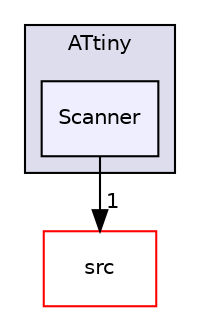 digraph "examples/ATtiny/Scanner" {
  compound=true
  node [ fontsize="10", fontname="Helvetica"];
  edge [ labelfontsize="10", labelfontname="Helvetica"];
  subgraph clusterdir_e3548b98a238b359892c99435f102440 {
    graph [ bgcolor="#ddddee", pencolor="black", label="ATtiny" fontname="Helvetica", fontsize="10", URL="dir_e3548b98a238b359892c99435f102440.html"]
  dir_842e04b64f4c7748ef4e6703a3e5dbf0 [shape=box, label="Scanner", style="filled", fillcolor="#eeeeff", pencolor="black", URL="dir_842e04b64f4c7748ef4e6703a3e5dbf0.html"];
  }
  dir_68267d1309a1af8e8297ef4c3efbcdba [shape=box label="src" fillcolor="white" style="filled" color="red" URL="dir_68267d1309a1af8e8297ef4c3efbcdba.html"];
  dir_842e04b64f4c7748ef4e6703a3e5dbf0->dir_68267d1309a1af8e8297ef4c3efbcdba [headlabel="1", labeldistance=1.5 headhref="dir_000011_000019.html"];
}
